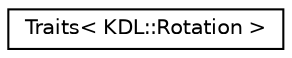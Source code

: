 digraph G
{
  edge [fontname="Helvetica",fontsize="10",labelfontname="Helvetica",labelfontsize="10"];
  node [fontname="Helvetica",fontsize="10",shape=record];
  rankdir=LR;
  Node1 [label="Traits\< KDL::Rotation \>",height=0.2,width=0.4,color="black", fillcolor="white", style="filled",URL="$d5/d06/structTraits_3_01KDL_1_1Rotation_01_4.html"];
}
